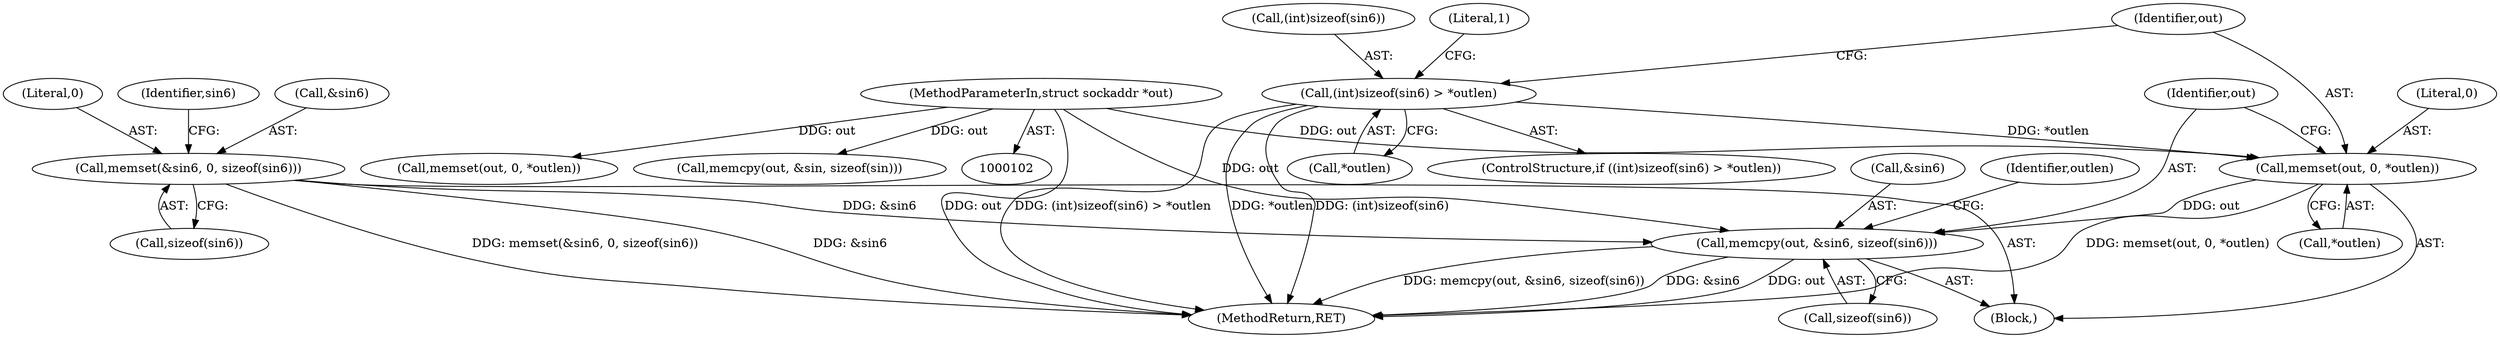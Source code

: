 digraph "0_libevent_329acc18a0768c21ba22522f01a5c7f46cacc4d5@API" {
"1000351" [label="(Call,memcpy(out, &sin6, sizeof(sin6)))"];
"1000346" [label="(Call,memset(out, 0, *outlen))"];
"1000104" [label="(MethodParameterIn,struct sockaddr *out)"];
"1000336" [label="(Call,(int)sizeof(sin6) > *outlen)"];
"1000299" [label="(Call,memset(&sin6, 0, sizeof(sin6)))"];
"1000336" [label="(Call,(int)sizeof(sin6) > *outlen)"];
"1000414" [label="(Call,memset(out, 0, *outlen))"];
"1000351" [label="(Call,memcpy(out, &sin6, sizeof(sin6)))"];
"1000302" [label="(Literal,0)"];
"1000345" [label="(Literal,1)"];
"1000432" [label="(MethodReturn,RET)"];
"1000346" [label="(Call,memset(out, 0, *outlen))"];
"1000307" [label="(Identifier,sin6)"];
"1000419" [label="(Call,memcpy(out, &sin, sizeof(sin)))"];
"1000353" [label="(Call,&sin6)"];
"1000355" [label="(Call,sizeof(sin6))"];
"1000299" [label="(Call,memset(&sin6, 0, sizeof(sin6)))"];
"1000348" [label="(Literal,0)"];
"1000104" [label="(MethodParameterIn,struct sockaddr *out)"];
"1000337" [label="(Call,(int)sizeof(sin6))"];
"1000335" [label="(ControlStructure,if ((int)sizeof(sin6) > *outlen))"];
"1000352" [label="(Identifier,out)"];
"1000341" [label="(Call,*outlen)"];
"1000359" [label="(Identifier,outlen)"];
"1000303" [label="(Call,sizeof(sin6))"];
"1000347" [label="(Identifier,out)"];
"1000349" [label="(Call,*outlen)"];
"1000297" [label="(Block,)"];
"1000300" [label="(Call,&sin6)"];
"1000351" -> "1000297"  [label="AST: "];
"1000351" -> "1000355"  [label="CFG: "];
"1000352" -> "1000351"  [label="AST: "];
"1000353" -> "1000351"  [label="AST: "];
"1000355" -> "1000351"  [label="AST: "];
"1000359" -> "1000351"  [label="CFG: "];
"1000351" -> "1000432"  [label="DDG: memcpy(out, &sin6, sizeof(sin6))"];
"1000351" -> "1000432"  [label="DDG: &sin6"];
"1000351" -> "1000432"  [label="DDG: out"];
"1000346" -> "1000351"  [label="DDG: out"];
"1000104" -> "1000351"  [label="DDG: out"];
"1000299" -> "1000351"  [label="DDG: &sin6"];
"1000346" -> "1000297"  [label="AST: "];
"1000346" -> "1000349"  [label="CFG: "];
"1000347" -> "1000346"  [label="AST: "];
"1000348" -> "1000346"  [label="AST: "];
"1000349" -> "1000346"  [label="AST: "];
"1000352" -> "1000346"  [label="CFG: "];
"1000346" -> "1000432"  [label="DDG: memset(out, 0, *outlen)"];
"1000104" -> "1000346"  [label="DDG: out"];
"1000336" -> "1000346"  [label="DDG: *outlen"];
"1000104" -> "1000102"  [label="AST: "];
"1000104" -> "1000432"  [label="DDG: out"];
"1000104" -> "1000414"  [label="DDG: out"];
"1000104" -> "1000419"  [label="DDG: out"];
"1000336" -> "1000335"  [label="AST: "];
"1000336" -> "1000341"  [label="CFG: "];
"1000337" -> "1000336"  [label="AST: "];
"1000341" -> "1000336"  [label="AST: "];
"1000345" -> "1000336"  [label="CFG: "];
"1000347" -> "1000336"  [label="CFG: "];
"1000336" -> "1000432"  [label="DDG: (int)sizeof(sin6) > *outlen"];
"1000336" -> "1000432"  [label="DDG: *outlen"];
"1000336" -> "1000432"  [label="DDG: (int)sizeof(sin6)"];
"1000299" -> "1000297"  [label="AST: "];
"1000299" -> "1000303"  [label="CFG: "];
"1000300" -> "1000299"  [label="AST: "];
"1000302" -> "1000299"  [label="AST: "];
"1000303" -> "1000299"  [label="AST: "];
"1000307" -> "1000299"  [label="CFG: "];
"1000299" -> "1000432"  [label="DDG: memset(&sin6, 0, sizeof(sin6))"];
"1000299" -> "1000432"  [label="DDG: &sin6"];
}
